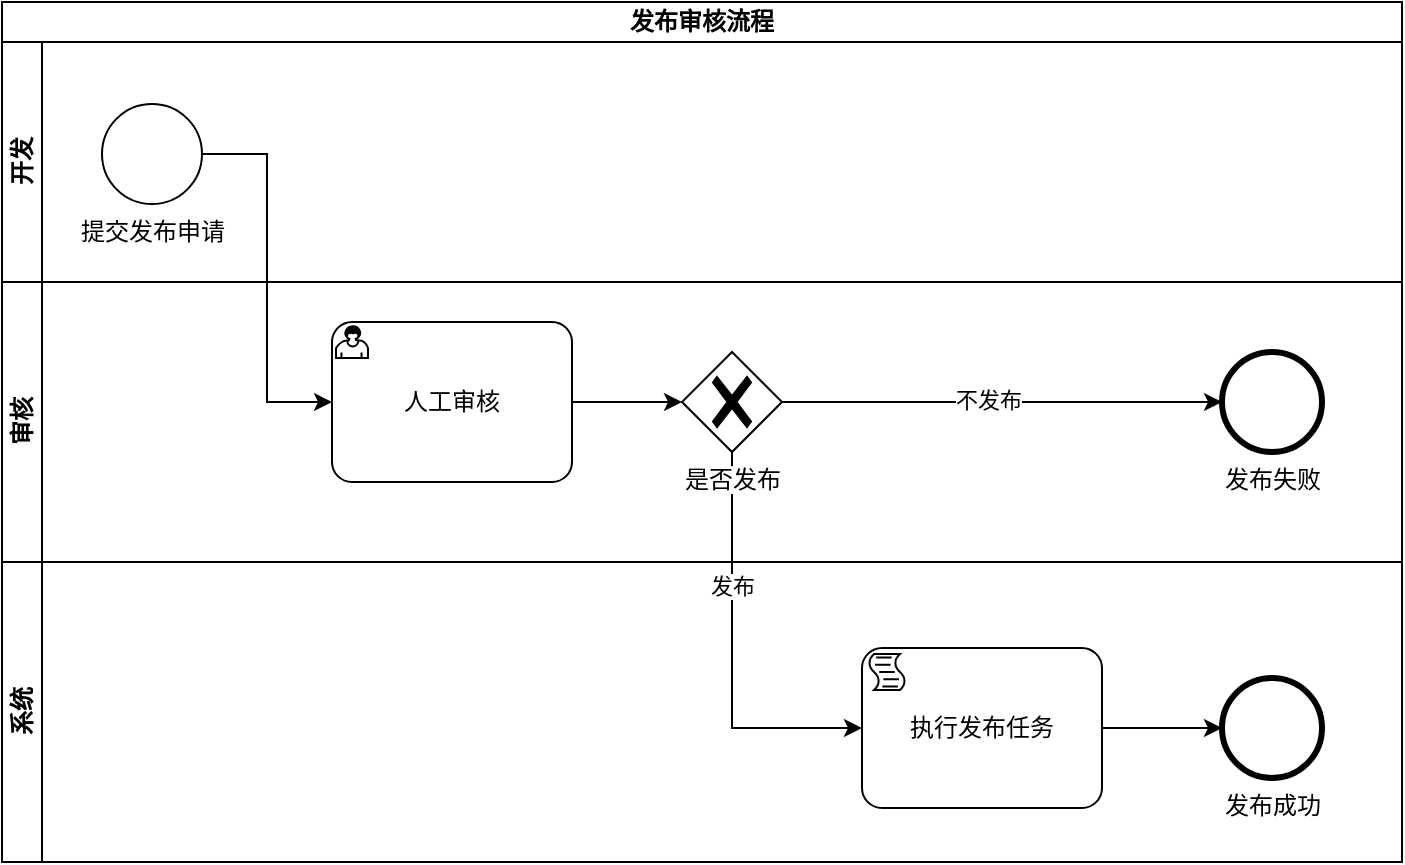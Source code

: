 <mxfile version="22.1.5" type="github">
  <diagram name="第 1 页" id="CO2z4b0sRhHU0kmGzUuY">
    <mxGraphModel dx="1026" dy="285" grid="1" gridSize="10" guides="1" tooltips="1" connect="1" arrows="1" fold="1" page="0" pageScale="1" pageWidth="1169" pageHeight="827" background="none" math="0" shadow="0">
      <root>
        <mxCell id="0" />
        <mxCell id="1" parent="0" />
        <mxCell id="aZ0RlRXLshIjCSgHKLd5-6" value="发布审核流程" style="swimlane;html=1;childLayout=stackLayout;resizeParent=1;resizeParentMax=0;horizontal=1;startSize=20;horizontalStack=0;whiteSpace=wrap;fillStyle=auto;fillColor=#FFFFFF;rounded=0;" vertex="1" parent="1">
          <mxGeometry x="160" y="480" width="700" height="430" as="geometry">
            <mxRectangle x="160" y="480" width="70" height="30" as="alternateBounds" />
          </mxGeometry>
        </mxCell>
        <mxCell id="aZ0RlRXLshIjCSgHKLd5-7" value="开发" style="swimlane;html=1;startSize=20;horizontal=0;rounded=0;" vertex="1" parent="aZ0RlRXLshIjCSgHKLd5-6">
          <mxGeometry y="20" width="700" height="120" as="geometry" />
        </mxCell>
        <mxCell id="aZ0RlRXLshIjCSgHKLd5-2" value="提交发布申请" style="points=[[0.145,0.145,0],[0.5,0,0],[0.855,0.145,0],[1,0.5,0],[0.855,0.855,0],[0.5,1,0],[0.145,0.855,0],[0,0.5,0]];shape=mxgraph.bpmn.event;html=1;verticalLabelPosition=bottom;labelBackgroundColor=#ffffff;verticalAlign=top;align=center;perimeter=ellipsePerimeter;outlineConnect=0;aspect=fixed;outline=standard;symbol=general;rounded=0;" vertex="1" parent="aZ0RlRXLshIjCSgHKLd5-7">
          <mxGeometry x="50" y="31" width="50" height="50" as="geometry" />
        </mxCell>
        <mxCell id="aZ0RlRXLshIjCSgHKLd5-21" style="edgeStyle=orthogonalEdgeStyle;rounded=0;orthogonalLoop=1;jettySize=auto;html=1;exitX=1;exitY=0.5;exitDx=0;exitDy=0;exitPerimeter=0;entryX=0;entryY=0.5;entryDx=0;entryDy=0;entryPerimeter=0;" edge="1" parent="aZ0RlRXLshIjCSgHKLd5-6" source="aZ0RlRXLshIjCSgHKLd5-2" target="aZ0RlRXLshIjCSgHKLd5-39">
          <mxGeometry relative="1" as="geometry">
            <mxPoint x="150" y="200" as="targetPoint" />
          </mxGeometry>
        </mxCell>
        <mxCell id="aZ0RlRXLshIjCSgHKLd5-30" style="edgeStyle=orthogonalEdgeStyle;rounded=0;orthogonalLoop=1;jettySize=auto;html=1;exitX=0.5;exitY=1;exitDx=0;exitDy=0;exitPerimeter=0;entryX=0;entryY=0.5;entryDx=0;entryDy=0;entryPerimeter=0;" edge="1" parent="aZ0RlRXLshIjCSgHKLd5-6" source="aZ0RlRXLshIjCSgHKLd5-24" target="aZ0RlRXLshIjCSgHKLd5-41">
          <mxGeometry relative="1" as="geometry">
            <mxPoint x="430" y="403" as="targetPoint" />
          </mxGeometry>
        </mxCell>
        <mxCell id="aZ0RlRXLshIjCSgHKLd5-32" value="发布" style="edgeLabel;html=1;align=center;verticalAlign=middle;resizable=0;points=[];rounded=0;" vertex="1" connectable="0" parent="aZ0RlRXLshIjCSgHKLd5-30">
          <mxGeometry x="-0.345" relative="1" as="geometry">
            <mxPoint as="offset" />
          </mxGeometry>
        </mxCell>
        <mxCell id="aZ0RlRXLshIjCSgHKLd5-8" value="审核" style="swimlane;html=1;startSize=20;horizontal=0;rounded=0;" vertex="1" parent="aZ0RlRXLshIjCSgHKLd5-6">
          <mxGeometry y="140" width="700" height="140" as="geometry" />
        </mxCell>
        <mxCell id="aZ0RlRXLshIjCSgHKLd5-28" value="" style="edgeStyle=orthogonalEdgeStyle;rounded=0;orthogonalLoop=1;jettySize=auto;html=1;entryX=0;entryY=0.5;entryDx=0;entryDy=0;entryPerimeter=0;" edge="1" parent="aZ0RlRXLshIjCSgHKLd5-8" source="aZ0RlRXLshIjCSgHKLd5-24" target="aZ0RlRXLshIjCSgHKLd5-3">
          <mxGeometry relative="1" as="geometry">
            <mxPoint x="425" y="60" as="targetPoint" />
          </mxGeometry>
        </mxCell>
        <mxCell id="aZ0RlRXLshIjCSgHKLd5-31" value="不发布" style="edgeLabel;html=1;align=center;verticalAlign=middle;resizable=0;points=[];rounded=0;" vertex="1" connectable="0" parent="aZ0RlRXLshIjCSgHKLd5-28">
          <mxGeometry x="-0.067" y="1" relative="1" as="geometry">
            <mxPoint as="offset" />
          </mxGeometry>
        </mxCell>
        <mxCell id="aZ0RlRXLshIjCSgHKLd5-24" value="是否发布" style="points=[[0.25,0.25,0],[0.5,0,0],[0.75,0.25,0],[1,0.5,0],[0.75,0.75,0],[0.5,1,0],[0.25,0.75,0],[0,0.5,0]];shape=mxgraph.bpmn.gateway2;html=1;verticalLabelPosition=bottom;labelBackgroundColor=#ffffff;verticalAlign=top;align=center;perimeter=rhombusPerimeter;outlineConnect=0;outline=none;symbol=none;gwType=exclusive;rounded=0;" vertex="1" parent="aZ0RlRXLshIjCSgHKLd5-8">
          <mxGeometry x="340" y="35" width="50" height="50" as="geometry" />
        </mxCell>
        <mxCell id="aZ0RlRXLshIjCSgHKLd5-25" style="edgeStyle=orthogonalEdgeStyle;rounded=0;orthogonalLoop=1;jettySize=auto;html=1;exitX=1;exitY=0.5;exitDx=0;exitDy=0;exitPerimeter=0;entryX=0;entryY=0.5;entryDx=0;entryDy=0;entryPerimeter=0;" edge="1" parent="aZ0RlRXLshIjCSgHKLd5-8" source="aZ0RlRXLshIjCSgHKLd5-39" target="aZ0RlRXLshIjCSgHKLd5-24">
          <mxGeometry relative="1" as="geometry">
            <mxPoint x="270" y="60" as="sourcePoint" />
          </mxGeometry>
        </mxCell>
        <mxCell id="aZ0RlRXLshIjCSgHKLd5-3" value="发布失败" style="points=[[0.145,0.145,0],[0.5,0,0],[0.855,0.145,0],[1,0.5,0],[0.855,0.855,0],[0.5,1,0],[0.145,0.855,0],[0,0.5,0]];shape=mxgraph.bpmn.event;html=1;verticalLabelPosition=bottom;labelBackgroundColor=#ffffff;verticalAlign=top;align=center;perimeter=ellipsePerimeter;outlineConnect=0;aspect=fixed;outline=end;symbol=terminate2;rounded=0;" vertex="1" parent="aZ0RlRXLshIjCSgHKLd5-8">
          <mxGeometry x="610" y="35" width="50" height="50" as="geometry" />
        </mxCell>
        <mxCell id="aZ0RlRXLshIjCSgHKLd5-39" value="人工审核" style="points=[[0.25,0,0],[0.5,0,0],[0.75,0,0],[1,0.25,0],[1,0.5,0],[1,0.75,0],[0.75,1,0],[0.5,1,0],[0.25,1,0],[0,0.75,0],[0,0.5,0],[0,0.25,0]];shape=mxgraph.bpmn.task;whiteSpace=wrap;rectStyle=rounded;size=10;html=1;container=1;expand=0;collapsible=0;taskMarker=user;rounded=0;" vertex="1" parent="aZ0RlRXLshIjCSgHKLd5-8">
          <mxGeometry x="165" y="20" width="120" height="80" as="geometry" />
        </mxCell>
        <mxCell id="aZ0RlRXLshIjCSgHKLd5-22" value="系统" style="swimlane;html=1;startSize=20;horizontal=0;rounded=0;" vertex="1" parent="aZ0RlRXLshIjCSgHKLd5-6">
          <mxGeometry y="280" width="700" height="150" as="geometry" />
        </mxCell>
        <mxCell id="aZ0RlRXLshIjCSgHKLd5-41" value="执行发布任务" style="points=[[0.25,0,0],[0.5,0,0],[0.75,0,0],[1,0.25,0],[1,0.5,0],[1,0.75,0],[0.75,1,0],[0.5,1,0],[0.25,1,0],[0,0.75,0],[0,0.5,0],[0,0.25,0]];shape=mxgraph.bpmn.task;whiteSpace=wrap;rectStyle=rounded;size=10;html=1;container=1;expand=0;collapsible=0;taskMarker=script;rounded=0;" vertex="1" parent="aZ0RlRXLshIjCSgHKLd5-22">
          <mxGeometry x="430" y="43" width="120" height="80" as="geometry" />
        </mxCell>
        <mxCell id="aZ0RlRXLshIjCSgHKLd5-33" value="发布成功" style="points=[[0.145,0.145,0],[0.5,0,0],[0.855,0.145,0],[1,0.5,0],[0.855,0.855,0],[0.5,1,0],[0.145,0.855,0],[0,0.5,0]];shape=mxgraph.bpmn.event;html=1;verticalLabelPosition=bottom;labelBackgroundColor=#ffffff;verticalAlign=top;align=center;perimeter=ellipsePerimeter;outlineConnect=0;aspect=fixed;outline=end;symbol=terminate2;rounded=0;" vertex="1" parent="aZ0RlRXLshIjCSgHKLd5-22">
          <mxGeometry x="610" y="58" width="50" height="50" as="geometry" />
        </mxCell>
        <mxCell id="aZ0RlRXLshIjCSgHKLd5-36" style="edgeStyle=orthogonalEdgeStyle;rounded=0;orthogonalLoop=1;jettySize=auto;html=1;exitX=1;exitY=0.5;exitDx=0;exitDy=0;exitPerimeter=0;entryX=0;entryY=0.5;entryDx=0;entryDy=0;entryPerimeter=0;" edge="1" parent="aZ0RlRXLshIjCSgHKLd5-22" source="aZ0RlRXLshIjCSgHKLd5-41" target="aZ0RlRXLshIjCSgHKLd5-33">
          <mxGeometry relative="1" as="geometry">
            <mxPoint x="550" y="83" as="sourcePoint" />
          </mxGeometry>
        </mxCell>
      </root>
    </mxGraphModel>
  </diagram>
</mxfile>
